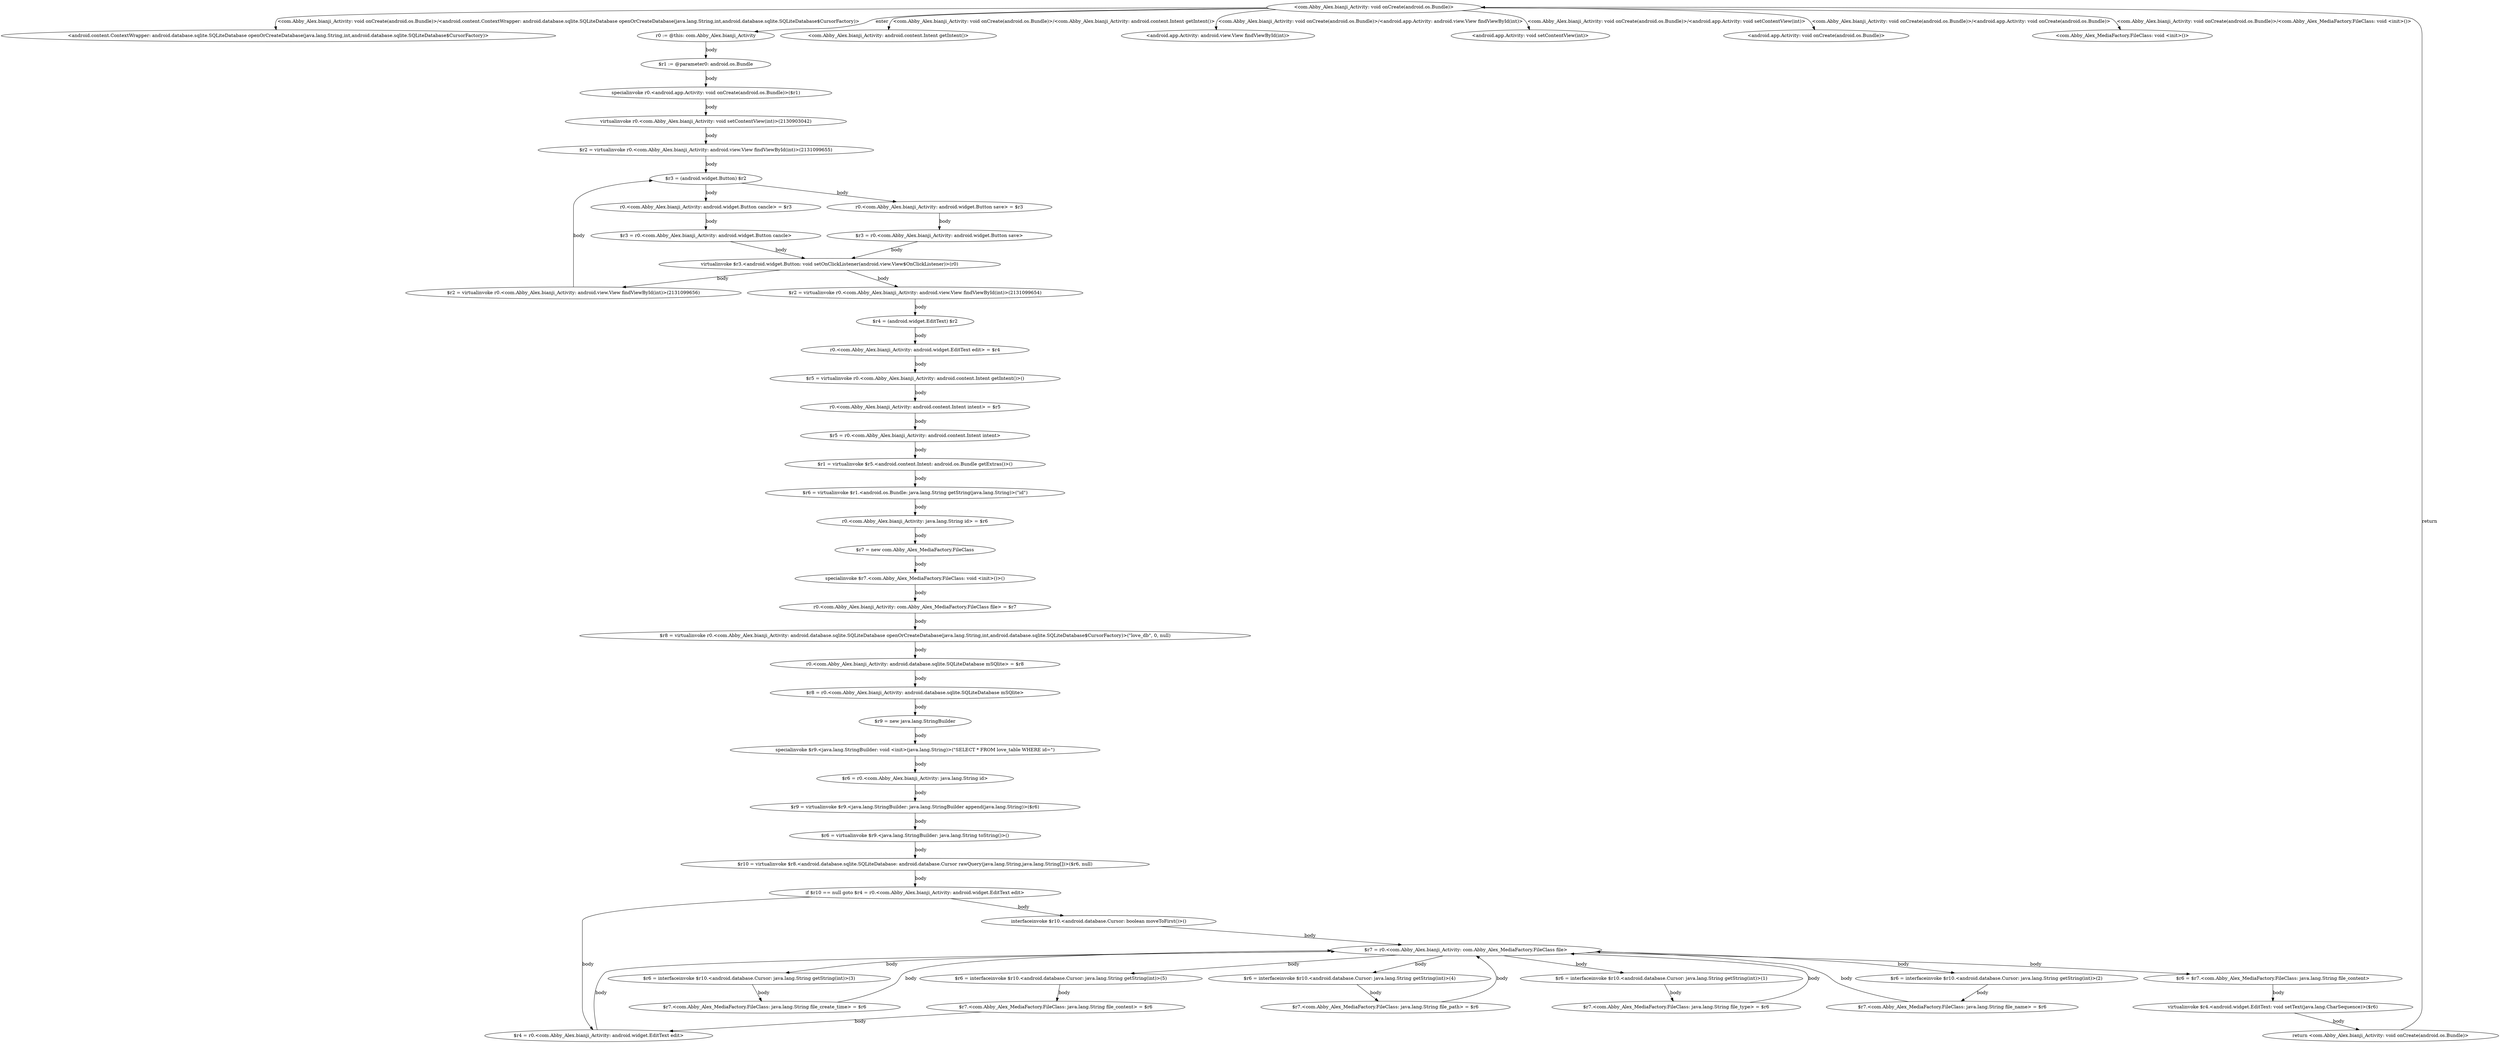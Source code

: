 digraph "<com.Abby_Alex.bianji_Activity: void onCreate(android.os.Bundle)> -" {
    "<com.Abby_Alex.bianji_Activity: void onCreate(android.os.Bundle)>";
    "<android.content.ContextWrapper: android.database.sqlite.SQLiteDatabase openOrCreateDatabase(java.lang.String,int,android.database.sqlite.SQLiteDatabase$CursorFactory)>";
    "<com.Abby_Alex.bianji_Activity: void onCreate(android.os.Bundle)>"->"<android.content.ContextWrapper: android.database.sqlite.SQLiteDatabase openOrCreateDatabase(java.lang.String,int,android.database.sqlite.SQLiteDatabase$CursorFactory)>" [label="<com.Abby_Alex.bianji_Activity: void onCreate(android.os.Bundle)>/<android.content.ContextWrapper: android.database.sqlite.SQLiteDatabase openOrCreateDatabase(java.lang.String,int,android.database.sqlite.SQLiteDatabase$CursorFactory)>",];
    "r0 := @this: com.Abby_Alex.bianji_Activity";
    "<com.Abby_Alex.bianji_Activity: void onCreate(android.os.Bundle)>"->"r0 := @this: com.Abby_Alex.bianji_Activity" [label="enter",];
    "$r1 := @parameter0: android.os.Bundle";
    "r0 := @this: com.Abby_Alex.bianji_Activity"->"$r1 := @parameter0: android.os.Bundle" [label="body",];
    "specialinvoke r0.<android.app.Activity: void onCreate(android.os.Bundle)>($r1)";
    "$r1 := @parameter0: android.os.Bundle"->"specialinvoke r0.<android.app.Activity: void onCreate(android.os.Bundle)>($r1)" [label="body",];
    "virtualinvoke r0.<com.Abby_Alex.bianji_Activity: void setContentView(int)>(2130903042)";
    "specialinvoke r0.<android.app.Activity: void onCreate(android.os.Bundle)>($r1)"->"virtualinvoke r0.<com.Abby_Alex.bianji_Activity: void setContentView(int)>(2130903042)" [label="body",];
    "$r2 = virtualinvoke r0.<com.Abby_Alex.bianji_Activity: android.view.View findViewById(int)>(2131099655)";
    "virtualinvoke r0.<com.Abby_Alex.bianji_Activity: void setContentView(int)>(2130903042)"->"$r2 = virtualinvoke r0.<com.Abby_Alex.bianji_Activity: android.view.View findViewById(int)>(2131099655)" [label="body",];
    "$r3 = (android.widget.Button) $r2";
    "$r2 = virtualinvoke r0.<com.Abby_Alex.bianji_Activity: android.view.View findViewById(int)>(2131099655)"->"$r3 = (android.widget.Button) $r2" [label="body",];
    "r0.<com.Abby_Alex.bianji_Activity: android.widget.Button save> = $r3";
    "$r3 = (android.widget.Button) $r2"->"r0.<com.Abby_Alex.bianji_Activity: android.widget.Button save> = $r3" [label="body",];
    "$r3 = r0.<com.Abby_Alex.bianji_Activity: android.widget.Button save>";
    "r0.<com.Abby_Alex.bianji_Activity: android.widget.Button save> = $r3"->"$r3 = r0.<com.Abby_Alex.bianji_Activity: android.widget.Button save>" [label="body",];
    "virtualinvoke $r3.<android.widget.Button: void setOnClickListener(android.view.View$OnClickListener)>(r0)";
    "$r3 = r0.<com.Abby_Alex.bianji_Activity: android.widget.Button save>"->"virtualinvoke $r3.<android.widget.Button: void setOnClickListener(android.view.View$OnClickListener)>(r0)" [label="body",];
    "$r2 = virtualinvoke r0.<com.Abby_Alex.bianji_Activity: android.view.View findViewById(int)>(2131099656)";
    "virtualinvoke $r3.<android.widget.Button: void setOnClickListener(android.view.View$OnClickListener)>(r0)"->"$r2 = virtualinvoke r0.<com.Abby_Alex.bianji_Activity: android.view.View findViewById(int)>(2131099656)" [label="body",];
    "$r2 = virtualinvoke r0.<com.Abby_Alex.bianji_Activity: android.view.View findViewById(int)>(2131099656)"->"$r3 = (android.widget.Button) $r2" [label="body",];
    "r0.<com.Abby_Alex.bianji_Activity: android.widget.Button cancle> = $r3";
    "$r3 = (android.widget.Button) $r2"->"r0.<com.Abby_Alex.bianji_Activity: android.widget.Button cancle> = $r3" [label="body",];
    "$r3 = r0.<com.Abby_Alex.bianji_Activity: android.widget.Button cancle>";
    "r0.<com.Abby_Alex.bianji_Activity: android.widget.Button cancle> = $r3"->"$r3 = r0.<com.Abby_Alex.bianji_Activity: android.widget.Button cancle>" [label="body",];
    "$r3 = r0.<com.Abby_Alex.bianji_Activity: android.widget.Button cancle>"->"virtualinvoke $r3.<android.widget.Button: void setOnClickListener(android.view.View$OnClickListener)>(r0)" [label="body",];
    "$r2 = virtualinvoke r0.<com.Abby_Alex.bianji_Activity: android.view.View findViewById(int)>(2131099654)";
    "virtualinvoke $r3.<android.widget.Button: void setOnClickListener(android.view.View$OnClickListener)>(r0)"->"$r2 = virtualinvoke r0.<com.Abby_Alex.bianji_Activity: android.view.View findViewById(int)>(2131099654)" [label="body",];
    "$r4 = (android.widget.EditText) $r2";
    "$r2 = virtualinvoke r0.<com.Abby_Alex.bianji_Activity: android.view.View findViewById(int)>(2131099654)"->"$r4 = (android.widget.EditText) $r2" [label="body",];
    "r0.<com.Abby_Alex.bianji_Activity: android.widget.EditText edit> = $r4";
    "$r4 = (android.widget.EditText) $r2"->"r0.<com.Abby_Alex.bianji_Activity: android.widget.EditText edit> = $r4" [label="body",];
    "$r5 = virtualinvoke r0.<com.Abby_Alex.bianji_Activity: android.content.Intent getIntent()>()";
    "r0.<com.Abby_Alex.bianji_Activity: android.widget.EditText edit> = $r4"->"$r5 = virtualinvoke r0.<com.Abby_Alex.bianji_Activity: android.content.Intent getIntent()>()" [label="body",];
    "r0.<com.Abby_Alex.bianji_Activity: android.content.Intent intent> = $r5";
    "$r5 = virtualinvoke r0.<com.Abby_Alex.bianji_Activity: android.content.Intent getIntent()>()"->"r0.<com.Abby_Alex.bianji_Activity: android.content.Intent intent> = $r5" [label="body",];
    "$r5 = r0.<com.Abby_Alex.bianji_Activity: android.content.Intent intent>";
    "r0.<com.Abby_Alex.bianji_Activity: android.content.Intent intent> = $r5"->"$r5 = r0.<com.Abby_Alex.bianji_Activity: android.content.Intent intent>" [label="body",];
    "$r1 = virtualinvoke $r5.<android.content.Intent: android.os.Bundle getExtras()>()";
    "$r5 = r0.<com.Abby_Alex.bianji_Activity: android.content.Intent intent>"->"$r1 = virtualinvoke $r5.<android.content.Intent: android.os.Bundle getExtras()>()" [label="body",];
    "$r6 = virtualinvoke $r1.<android.os.Bundle: java.lang.String getString(java.lang.String)>(\"id\")";
    "$r1 = virtualinvoke $r5.<android.content.Intent: android.os.Bundle getExtras()>()"->"$r6 = virtualinvoke $r1.<android.os.Bundle: java.lang.String getString(java.lang.String)>(\"id\")" [label="body",];
    "r0.<com.Abby_Alex.bianji_Activity: java.lang.String id> = $r6";
    "$r6 = virtualinvoke $r1.<android.os.Bundle: java.lang.String getString(java.lang.String)>(\"id\")"->"r0.<com.Abby_Alex.bianji_Activity: java.lang.String id> = $r6" [label="body",];
    "$r7 = new com.Abby_Alex_MediaFactory.FileClass";
    "r0.<com.Abby_Alex.bianji_Activity: java.lang.String id> = $r6"->"$r7 = new com.Abby_Alex_MediaFactory.FileClass" [label="body",];
    "specialinvoke $r7.<com.Abby_Alex_MediaFactory.FileClass: void <init>()>()";
    "$r7 = new com.Abby_Alex_MediaFactory.FileClass"->"specialinvoke $r7.<com.Abby_Alex_MediaFactory.FileClass: void <init>()>()" [label="body",];
    "r0.<com.Abby_Alex.bianji_Activity: com.Abby_Alex_MediaFactory.FileClass file> = $r7";
    "specialinvoke $r7.<com.Abby_Alex_MediaFactory.FileClass: void <init>()>()"->"r0.<com.Abby_Alex.bianji_Activity: com.Abby_Alex_MediaFactory.FileClass file> = $r7" [label="body",];
    "$r8 = virtualinvoke r0.<com.Abby_Alex.bianji_Activity: android.database.sqlite.SQLiteDatabase openOrCreateDatabase(java.lang.String,int,android.database.sqlite.SQLiteDatabase$CursorFactory)>(\"love_db\", 0, null)";
    "r0.<com.Abby_Alex.bianji_Activity: com.Abby_Alex_MediaFactory.FileClass file> = $r7"->"$r8 = virtualinvoke r0.<com.Abby_Alex.bianji_Activity: android.database.sqlite.SQLiteDatabase openOrCreateDatabase(java.lang.String,int,android.database.sqlite.SQLiteDatabase$CursorFactory)>(\"love_db\", 0, null)" [label="body",];
    "r0.<com.Abby_Alex.bianji_Activity: android.database.sqlite.SQLiteDatabase mSQlite> = $r8";
    "$r8 = virtualinvoke r0.<com.Abby_Alex.bianji_Activity: android.database.sqlite.SQLiteDatabase openOrCreateDatabase(java.lang.String,int,android.database.sqlite.SQLiteDatabase$CursorFactory)>(\"love_db\", 0, null)"->"r0.<com.Abby_Alex.bianji_Activity: android.database.sqlite.SQLiteDatabase mSQlite> = $r8" [label="body",];
    "$r8 = r0.<com.Abby_Alex.bianji_Activity: android.database.sqlite.SQLiteDatabase mSQlite>";
    "r0.<com.Abby_Alex.bianji_Activity: android.database.sqlite.SQLiteDatabase mSQlite> = $r8"->"$r8 = r0.<com.Abby_Alex.bianji_Activity: android.database.sqlite.SQLiteDatabase mSQlite>" [label="body",];
    "$r9 = new java.lang.StringBuilder";
    "$r8 = r0.<com.Abby_Alex.bianji_Activity: android.database.sqlite.SQLiteDatabase mSQlite>"->"$r9 = new java.lang.StringBuilder" [label="body",];
    "specialinvoke $r9.<java.lang.StringBuilder: void <init>(java.lang.String)>(\"SELECT * FROM love_table WHERE id=\")";
    "$r9 = new java.lang.StringBuilder"->"specialinvoke $r9.<java.lang.StringBuilder: void <init>(java.lang.String)>(\"SELECT * FROM love_table WHERE id=\")" [label="body",];
    "$r6 = r0.<com.Abby_Alex.bianji_Activity: java.lang.String id>";
    "specialinvoke $r9.<java.lang.StringBuilder: void <init>(java.lang.String)>(\"SELECT * FROM love_table WHERE id=\")"->"$r6 = r0.<com.Abby_Alex.bianji_Activity: java.lang.String id>" [label="body",];
    "$r9 = virtualinvoke $r9.<java.lang.StringBuilder: java.lang.StringBuilder append(java.lang.String)>($r6)";
    "$r6 = r0.<com.Abby_Alex.bianji_Activity: java.lang.String id>"->"$r9 = virtualinvoke $r9.<java.lang.StringBuilder: java.lang.StringBuilder append(java.lang.String)>($r6)" [label="body",];
    "$r6 = virtualinvoke $r9.<java.lang.StringBuilder: java.lang.String toString()>()";
    "$r9 = virtualinvoke $r9.<java.lang.StringBuilder: java.lang.StringBuilder append(java.lang.String)>($r6)"->"$r6 = virtualinvoke $r9.<java.lang.StringBuilder: java.lang.String toString()>()" [label="body",];
    "$r10 = virtualinvoke $r8.<android.database.sqlite.SQLiteDatabase: android.database.Cursor rawQuery(java.lang.String,java.lang.String[])>($r6, null)";
    "$r6 = virtualinvoke $r9.<java.lang.StringBuilder: java.lang.String toString()>()"->"$r10 = virtualinvoke $r8.<android.database.sqlite.SQLiteDatabase: android.database.Cursor rawQuery(java.lang.String,java.lang.String[])>($r6, null)" [label="body",];
    "if $r10 == null goto $r4 = r0.<com.Abby_Alex.bianji_Activity: android.widget.EditText edit>";
    "$r10 = virtualinvoke $r8.<android.database.sqlite.SQLiteDatabase: android.database.Cursor rawQuery(java.lang.String,java.lang.String[])>($r6, null)"->"if $r10 == null goto $r4 = r0.<com.Abby_Alex.bianji_Activity: android.widget.EditText edit>" [label="body",];
    "interfaceinvoke $r10.<android.database.Cursor: boolean moveToFirst()>()";
    "if $r10 == null goto $r4 = r0.<com.Abby_Alex.bianji_Activity: android.widget.EditText edit>"->"interfaceinvoke $r10.<android.database.Cursor: boolean moveToFirst()>()" [label="body",];
    "$r7 = r0.<com.Abby_Alex.bianji_Activity: com.Abby_Alex_MediaFactory.FileClass file>";
    "interfaceinvoke $r10.<android.database.Cursor: boolean moveToFirst()>()"->"$r7 = r0.<com.Abby_Alex.bianji_Activity: com.Abby_Alex_MediaFactory.FileClass file>" [label="body",];
    "$r6 = interfaceinvoke $r10.<android.database.Cursor: java.lang.String getString(int)>(1)";
    "$r7 = r0.<com.Abby_Alex.bianji_Activity: com.Abby_Alex_MediaFactory.FileClass file>"->"$r6 = interfaceinvoke $r10.<android.database.Cursor: java.lang.String getString(int)>(1)" [label="body",];
    "$r7.<com.Abby_Alex_MediaFactory.FileClass: java.lang.String file_type> = $r6";
    "$r6 = interfaceinvoke $r10.<android.database.Cursor: java.lang.String getString(int)>(1)"->"$r7.<com.Abby_Alex_MediaFactory.FileClass: java.lang.String file_type> = $r6" [label="body",];
    "$r7.<com.Abby_Alex_MediaFactory.FileClass: java.lang.String file_type> = $r6"->"$r7 = r0.<com.Abby_Alex.bianji_Activity: com.Abby_Alex_MediaFactory.FileClass file>" [label="body",];
    "$r6 = interfaceinvoke $r10.<android.database.Cursor: java.lang.String getString(int)>(2)";
    "$r7 = r0.<com.Abby_Alex.bianji_Activity: com.Abby_Alex_MediaFactory.FileClass file>"->"$r6 = interfaceinvoke $r10.<android.database.Cursor: java.lang.String getString(int)>(2)" [label="body",];
    "$r7.<com.Abby_Alex_MediaFactory.FileClass: java.lang.String file_name> = $r6";
    "$r6 = interfaceinvoke $r10.<android.database.Cursor: java.lang.String getString(int)>(2)"->"$r7.<com.Abby_Alex_MediaFactory.FileClass: java.lang.String file_name> = $r6" [label="body",];
    "$r7.<com.Abby_Alex_MediaFactory.FileClass: java.lang.String file_name> = $r6"->"$r7 = r0.<com.Abby_Alex.bianji_Activity: com.Abby_Alex_MediaFactory.FileClass file>" [label="body",];
    "$r6 = interfaceinvoke $r10.<android.database.Cursor: java.lang.String getString(int)>(3)";
    "$r7 = r0.<com.Abby_Alex.bianji_Activity: com.Abby_Alex_MediaFactory.FileClass file>"->"$r6 = interfaceinvoke $r10.<android.database.Cursor: java.lang.String getString(int)>(3)" [label="body",];
    "$r7.<com.Abby_Alex_MediaFactory.FileClass: java.lang.String file_create_time> = $r6";
    "$r6 = interfaceinvoke $r10.<android.database.Cursor: java.lang.String getString(int)>(3)"->"$r7.<com.Abby_Alex_MediaFactory.FileClass: java.lang.String file_create_time> = $r6" [label="body",];
    "$r7.<com.Abby_Alex_MediaFactory.FileClass: java.lang.String file_create_time> = $r6"->"$r7 = r0.<com.Abby_Alex.bianji_Activity: com.Abby_Alex_MediaFactory.FileClass file>" [label="body",];
    "$r6 = interfaceinvoke $r10.<android.database.Cursor: java.lang.String getString(int)>(4)";
    "$r7 = r0.<com.Abby_Alex.bianji_Activity: com.Abby_Alex_MediaFactory.FileClass file>"->"$r6 = interfaceinvoke $r10.<android.database.Cursor: java.lang.String getString(int)>(4)" [label="body",];
    "$r7.<com.Abby_Alex_MediaFactory.FileClass: java.lang.String file_path> = $r6";
    "$r6 = interfaceinvoke $r10.<android.database.Cursor: java.lang.String getString(int)>(4)"->"$r7.<com.Abby_Alex_MediaFactory.FileClass: java.lang.String file_path> = $r6" [label="body",];
    "$r7.<com.Abby_Alex_MediaFactory.FileClass: java.lang.String file_path> = $r6"->"$r7 = r0.<com.Abby_Alex.bianji_Activity: com.Abby_Alex_MediaFactory.FileClass file>" [label="body",];
    "$r6 = interfaceinvoke $r10.<android.database.Cursor: java.lang.String getString(int)>(5)";
    "$r7 = r0.<com.Abby_Alex.bianji_Activity: com.Abby_Alex_MediaFactory.FileClass file>"->"$r6 = interfaceinvoke $r10.<android.database.Cursor: java.lang.String getString(int)>(5)" [label="body",];
    "$r7.<com.Abby_Alex_MediaFactory.FileClass: java.lang.String file_content> = $r6";
    "$r6 = interfaceinvoke $r10.<android.database.Cursor: java.lang.String getString(int)>(5)"->"$r7.<com.Abby_Alex_MediaFactory.FileClass: java.lang.String file_content> = $r6" [label="body",];
    "$r4 = r0.<com.Abby_Alex.bianji_Activity: android.widget.EditText edit>";
    "$r7.<com.Abby_Alex_MediaFactory.FileClass: java.lang.String file_content> = $r6"->"$r4 = r0.<com.Abby_Alex.bianji_Activity: android.widget.EditText edit>" [label="body",];
    "$r4 = r0.<com.Abby_Alex.bianji_Activity: android.widget.EditText edit>"->"$r7 = r0.<com.Abby_Alex.bianji_Activity: com.Abby_Alex_MediaFactory.FileClass file>" [label="body",];
    "$r6 = $r7.<com.Abby_Alex_MediaFactory.FileClass: java.lang.String file_content>";
    "$r7 = r0.<com.Abby_Alex.bianji_Activity: com.Abby_Alex_MediaFactory.FileClass file>"->"$r6 = $r7.<com.Abby_Alex_MediaFactory.FileClass: java.lang.String file_content>" [label="body",];
    "virtualinvoke $r4.<android.widget.EditText: void setText(java.lang.CharSequence)>($r6)";
    "$r6 = $r7.<com.Abby_Alex_MediaFactory.FileClass: java.lang.String file_content>"->"virtualinvoke $r4.<android.widget.EditText: void setText(java.lang.CharSequence)>($r6)" [label="body",];
    "return <com.Abby_Alex.bianji_Activity: void onCreate(android.os.Bundle)>";
    "virtualinvoke $r4.<android.widget.EditText: void setText(java.lang.CharSequence)>($r6)"->"return <com.Abby_Alex.bianji_Activity: void onCreate(android.os.Bundle)>" [label="body",];
    "return <com.Abby_Alex.bianji_Activity: void onCreate(android.os.Bundle)>"->"<com.Abby_Alex.bianji_Activity: void onCreate(android.os.Bundle)>" [label="return",];
    "if $r10 == null goto $r4 = r0.<com.Abby_Alex.bianji_Activity: android.widget.EditText edit>"->"$r4 = r0.<com.Abby_Alex.bianji_Activity: android.widget.EditText edit>" [label="body",];
    "<com.Abby_Alex.bianji_Activity: android.content.Intent getIntent()>";
    "<com.Abby_Alex.bianji_Activity: void onCreate(android.os.Bundle)>"->"<com.Abby_Alex.bianji_Activity: android.content.Intent getIntent()>" [label="<com.Abby_Alex.bianji_Activity: void onCreate(android.os.Bundle)>/<com.Abby_Alex.bianji_Activity: android.content.Intent getIntent()>",];
    "<android.app.Activity: android.view.View findViewById(int)>";
    "<com.Abby_Alex.bianji_Activity: void onCreate(android.os.Bundle)>"->"<android.app.Activity: android.view.View findViewById(int)>" [label="<com.Abby_Alex.bianji_Activity: void onCreate(android.os.Bundle)>/<android.app.Activity: android.view.View findViewById(int)>",];
    "<android.app.Activity: void setContentView(int)>";
    "<com.Abby_Alex.bianji_Activity: void onCreate(android.os.Bundle)>"->"<android.app.Activity: void setContentView(int)>" [label="<com.Abby_Alex.bianji_Activity: void onCreate(android.os.Bundle)>/<android.app.Activity: void setContentView(int)>",];
    "<android.app.Activity: void onCreate(android.os.Bundle)>";
    "<com.Abby_Alex.bianji_Activity: void onCreate(android.os.Bundle)>"->"<android.app.Activity: void onCreate(android.os.Bundle)>" [label="<com.Abby_Alex.bianji_Activity: void onCreate(android.os.Bundle)>/<android.app.Activity: void onCreate(android.os.Bundle)>",];
    "<com.Abby_Alex_MediaFactory.FileClass: void <init>()>";
    "<com.Abby_Alex.bianji_Activity: void onCreate(android.os.Bundle)>"->"<com.Abby_Alex_MediaFactory.FileClass: void <init>()>" [label="<com.Abby_Alex.bianji_Activity: void onCreate(android.os.Bundle)>/<com.Abby_Alex_MediaFactory.FileClass: void <init>()>",];
}
